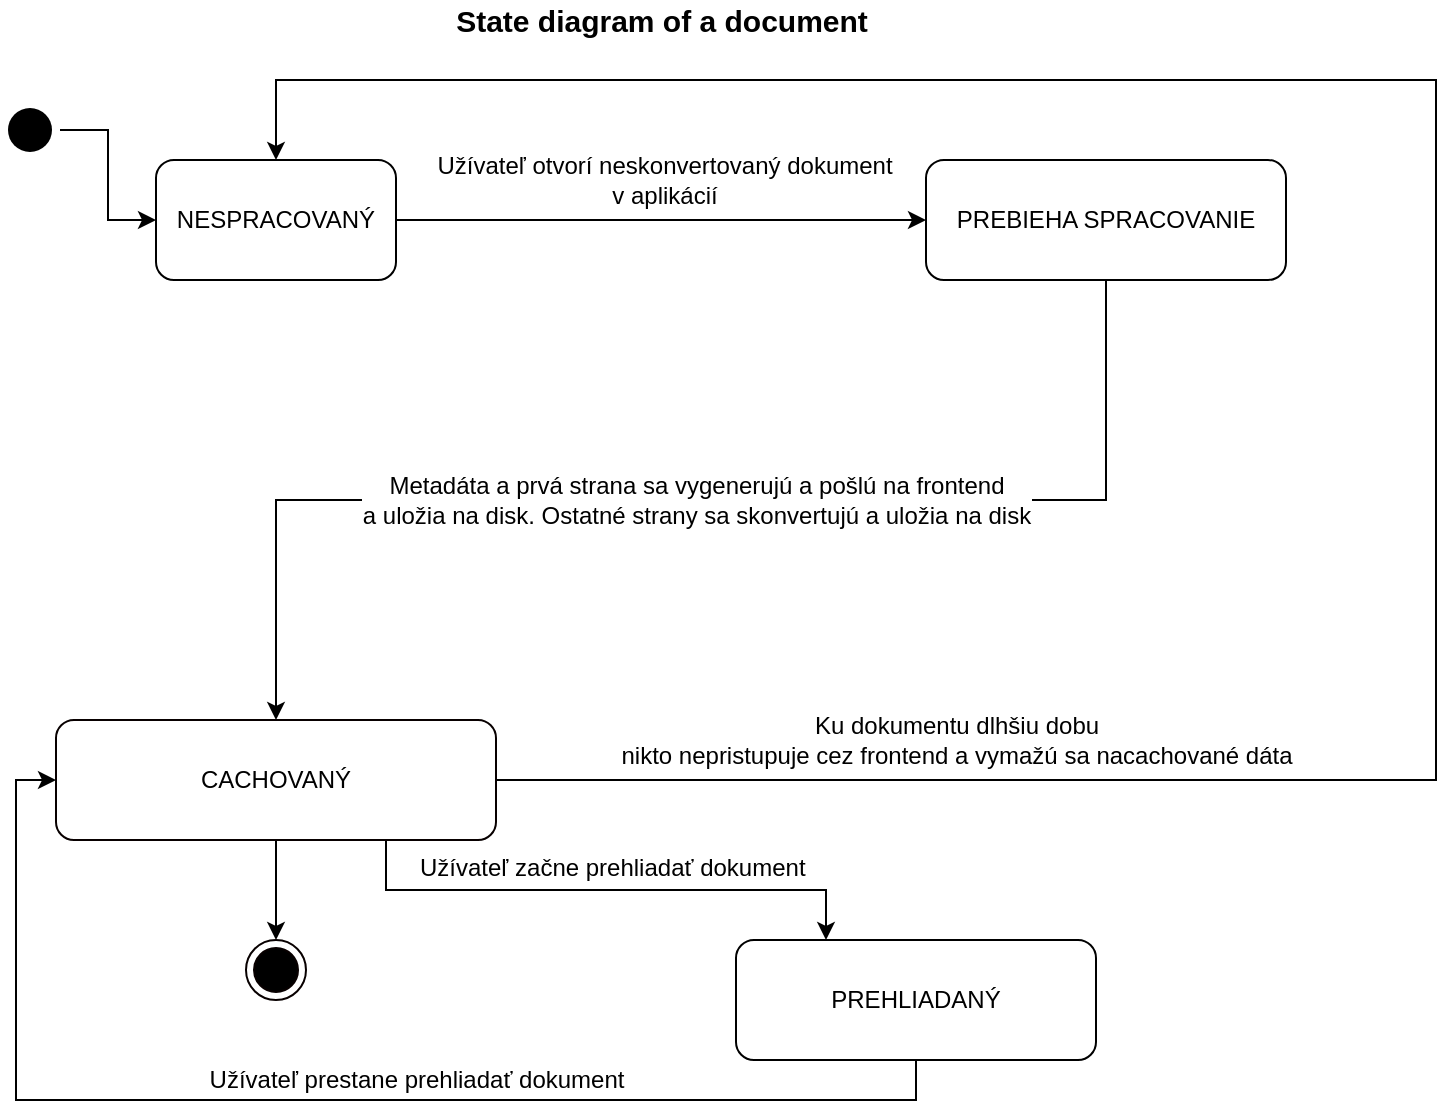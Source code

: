 <mxfile version="12.2.0" type="device" pages="1"><diagram id="eboKu52by0jhiAGM0gUp" name="Page-1"><mxGraphModel dx="1392" dy="804" grid="1" gridSize="10" guides="1" tooltips="1" connect="1" arrows="1" fold="1" page="1" pageScale="1" pageWidth="827" pageHeight="1169" math="0" shadow="0"><root><mxCell id="0"/><mxCell id="1" parent="0"/><mxCell id="sJ9c3zuH82mKK34I_ENM-12" style="edgeStyle=orthogonalEdgeStyle;rounded=0;orthogonalLoop=1;jettySize=auto;html=1;exitX=1;exitY=0.5;exitDx=0;exitDy=0;entryX=0;entryY=0.5;entryDx=0;entryDy=0;" parent="1" source="sJ9c3zuH82mKK34I_ENM-1" target="sJ9c3zuH82mKK34I_ENM-2" edge="1"><mxGeometry relative="1" as="geometry"/></mxCell><mxCell id="sJ9c3zuH82mKK34I_ENM-13" value="Užívateľ otvorí neskonvertovaný dokument &lt;br&gt;v aplikácií" style="text;html=1;resizable=0;points=[];align=center;verticalAlign=middle;labelBackgroundColor=#ffffff;" parent="sJ9c3zuH82mKK34I_ENM-12" vertex="1" connectable="0"><mxGeometry x="0.183" y="3" relative="1" as="geometry"><mxPoint x="-23" y="-17" as="offset"/></mxGeometry></mxCell><mxCell id="sJ9c3zuH82mKK34I_ENM-1" value="NESPRACOVANÝ" style="rounded=1;whiteSpace=wrap;html=1;" parent="1" vertex="1"><mxGeometry x="160" y="110" width="120" height="60" as="geometry"/></mxCell><mxCell id="sJ9c3zuH82mKK34I_ENM-2" value="PREBIEHA SPRACOVANIE" style="rounded=1;whiteSpace=wrap;html=1;" parent="1" vertex="1"><mxGeometry x="545" y="110" width="180" height="60" as="geometry"/></mxCell><mxCell id="sJ9c3zuH82mKK34I_ENM-16" style="edgeStyle=orthogonalEdgeStyle;rounded=0;orthogonalLoop=1;jettySize=auto;html=1;exitX=0.5;exitY=1;exitDx=0;exitDy=0;entryX=0.5;entryY=0;entryDx=0;entryDy=0;" parent="1" source="sJ9c3zuH82mKK34I_ENM-2" target="sJ9c3zuH82mKK34I_ENM-18" edge="1"><mxGeometry relative="1" as="geometry"><mxPoint x="280" y="280" as="targetPoint"/><mxPoint x="560" y="280" as="sourcePoint"/></mxGeometry></mxCell><mxCell id="4kjcA4uTLS3xafY9WhQT-1" value="Metadáta a prvá strana sa vygenerujú a pošlú na frontend&lt;br&gt;a uložia na disk. Ostatné strany sa skonvertujú a uložia na disk" style="text;html=1;resizable=0;points=[];align=center;verticalAlign=middle;labelBackgroundColor=#ffffff;" vertex="1" connectable="0" parent="sJ9c3zuH82mKK34I_ENM-16"><mxGeometry x="0.08" y="-3" relative="1" as="geometry"><mxPoint x="28" y="3" as="offset"/></mxGeometry></mxCell><mxCell id="sJ9c3zuH82mKK34I_ENM-11" style="edgeStyle=orthogonalEdgeStyle;rounded=0;orthogonalLoop=1;jettySize=auto;html=1;exitX=1;exitY=0.5;exitDx=0;exitDy=0;entryX=0;entryY=0.5;entryDx=0;entryDy=0;" parent="1" source="sJ9c3zuH82mKK34I_ENM-10" target="sJ9c3zuH82mKK34I_ENM-1" edge="1"><mxGeometry relative="1" as="geometry"/></mxCell><mxCell id="sJ9c3zuH82mKK34I_ENM-10" value="" style="ellipse;html=1;shape=endState;fillColor=#000000;strokeColor=none;perimeterSpacing=0;gradientColor=none;" parent="1" vertex="1"><mxGeometry x="82" y="80" width="30" height="30" as="geometry"/></mxCell><mxCell id="sJ9c3zuH82mKK34I_ENM-22" style="edgeStyle=orthogonalEdgeStyle;rounded=0;orthogonalLoop=1;jettySize=auto;html=1;exitX=1;exitY=0.5;exitDx=0;exitDy=0;entryX=0.5;entryY=0;entryDx=0;entryDy=0;" parent="1" source="sJ9c3zuH82mKK34I_ENM-18" target="sJ9c3zuH82mKK34I_ENM-1" edge="1"><mxGeometry relative="1" as="geometry"><mxPoint x="560" y="420" as="targetPoint"/><Array as="points"><mxPoint x="800" y="420"/><mxPoint x="800" y="70"/><mxPoint x="220" y="70"/></Array></mxGeometry></mxCell><mxCell id="sJ9c3zuH82mKK34I_ENM-23" value="Ku dokumentu dlhšiu dobu &lt;br&gt;nikto nepristupuje cez frontend a vymažú sa nacachované dáta" style="text;html=1;resizable=0;points=[];align=center;verticalAlign=middle;labelBackgroundColor=#ffffff;" parent="sJ9c3zuH82mKK34I_ENM-22" vertex="1" connectable="0"><mxGeometry x="0.214" relative="1" as="geometry"><mxPoint x="-186" y="330" as="offset"/></mxGeometry></mxCell><mxCell id="sJ9c3zuH82mKK34I_ENM-26" style="edgeStyle=orthogonalEdgeStyle;rounded=0;orthogonalLoop=1;jettySize=auto;html=1;exitX=0.5;exitY=1;exitDx=0;exitDy=0;entryX=0.5;entryY=0;entryDx=0;entryDy=0;" parent="1" source="sJ9c3zuH82mKK34I_ENM-18" target="sJ9c3zuH82mKK34I_ENM-25" edge="1"><mxGeometry relative="1" as="geometry"/></mxCell><mxCell id="PGBzdv3zKMAC1yRozMgn-4" style="edgeStyle=orthogonalEdgeStyle;rounded=0;orthogonalLoop=1;jettySize=auto;html=1;exitX=0.75;exitY=1;exitDx=0;exitDy=0;entryX=0.25;entryY=0;entryDx=0;entryDy=0;" parent="1" source="sJ9c3zuH82mKK34I_ENM-18" target="PGBzdv3zKMAC1yRozMgn-1" edge="1"><mxGeometry relative="1" as="geometry"/></mxCell><mxCell id="sJ9c3zuH82mKK34I_ENM-18" value="CACHOVANÝ" style="rounded=1;whiteSpace=wrap;html=1;strokeColor=#080000;" parent="1" vertex="1"><mxGeometry x="110" y="390" width="220" height="60" as="geometry"/></mxCell><mxCell id="sJ9c3zuH82mKK34I_ENM-25" value="" style="ellipse;html=1;shape=endState;fillColor=#000000;strokeColor=#080000;" parent="1" vertex="1"><mxGeometry x="205" y="500" width="30" height="30" as="geometry"/></mxCell><mxCell id="MCiepP15-EjkmGGLnnr2-1" value="&lt;b&gt;&lt;font style=&quot;font-size: 15px&quot;&gt;State diagram of a document&lt;/font&gt;&lt;/b&gt;" style="text;html=1;strokeColor=none;fillColor=none;align=center;verticalAlign=middle;whiteSpace=wrap;rounded=0;" parent="1" vertex="1"><mxGeometry x="268" y="30" width="290" height="20" as="geometry"/></mxCell><mxCell id="PGBzdv3zKMAC1yRozMgn-6" style="edgeStyle=orthogonalEdgeStyle;rounded=0;orthogonalLoop=1;jettySize=auto;html=1;exitX=0.5;exitY=1;exitDx=0;exitDy=0;entryX=0;entryY=0.5;entryDx=0;entryDy=0;" parent="1" source="PGBzdv3zKMAC1yRozMgn-1" target="sJ9c3zuH82mKK34I_ENM-18" edge="1"><mxGeometry relative="1" as="geometry"/></mxCell><mxCell id="PGBzdv3zKMAC1yRozMgn-8" value="Užívateľ prestane prehliadať dokument" style="text;html=1;resizable=0;points=[];align=center;verticalAlign=middle;labelBackgroundColor=#ffffff;" parent="PGBzdv3zKMAC1yRozMgn-6" vertex="1" connectable="0"><mxGeometry x="-0.175" y="-1" relative="1" as="geometry"><mxPoint x="-2" y="-9" as="offset"/></mxGeometry></mxCell><mxCell id="PGBzdv3zKMAC1yRozMgn-1" value="PREHLIADANÝ" style="rounded=1;whiteSpace=wrap;html=1;" parent="1" vertex="1"><mxGeometry x="450" y="500" width="180" height="60" as="geometry"/></mxCell><mxCell id="PGBzdv3zKMAC1yRozMgn-5" value="Užívateľ začne prehliadať dokument" style="text;html=1;" parent="1" vertex="1"><mxGeometry x="290" y="450" width="220" height="30" as="geometry"/></mxCell></root></mxGraphModel></diagram></mxfile>